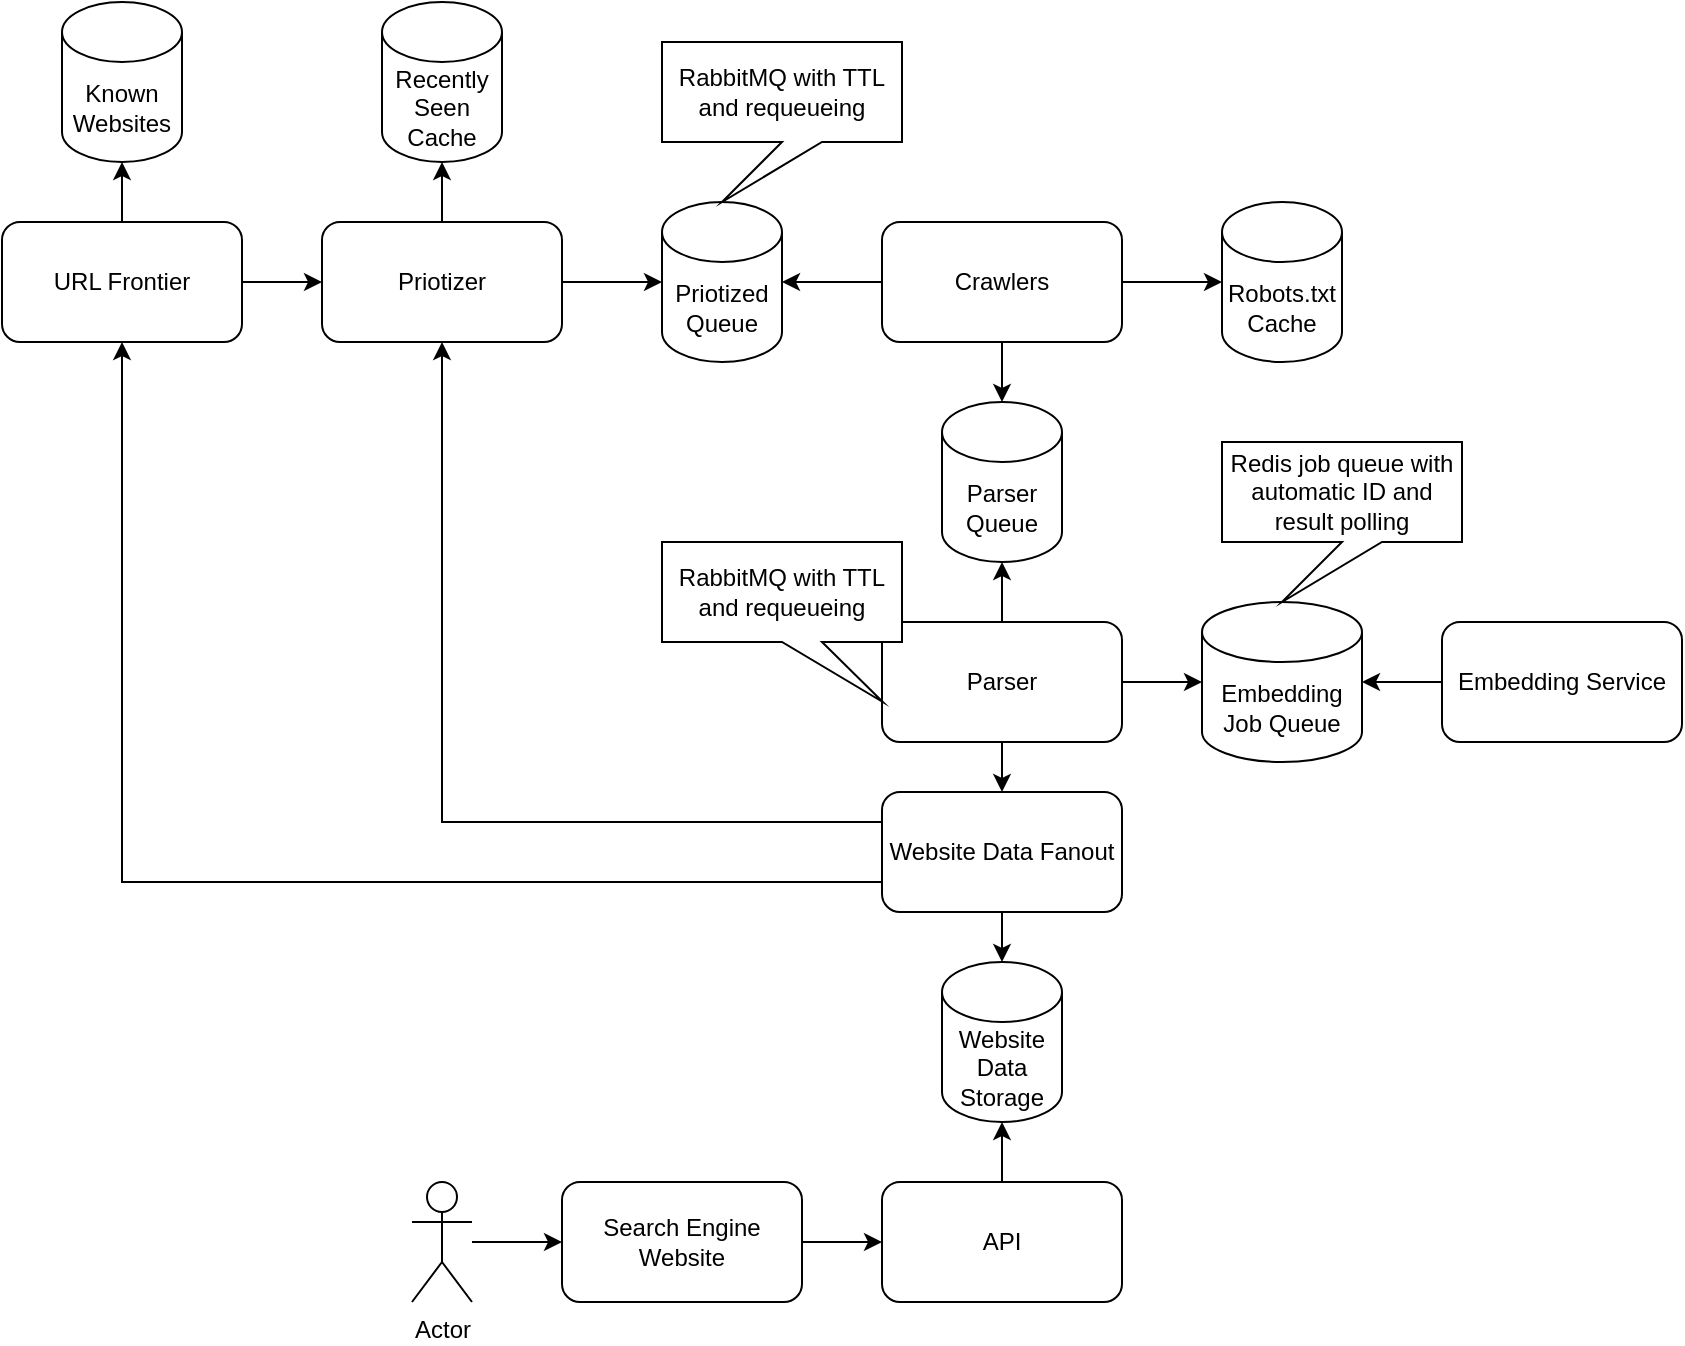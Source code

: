 <mxfile version="28.0.6">
  <diagram name="Seite-1" id="GFAKtvNu6xt8hISohB2g">
    <mxGraphModel dx="1829" dy="708" grid="1" gridSize="10" guides="1" tooltips="1" connect="1" arrows="1" fold="1" page="1" pageScale="1" pageWidth="827" pageHeight="1169" math="0" shadow="0">
      <root>
        <mxCell id="0" />
        <mxCell id="1" parent="0" />
        <mxCell id="Z2FBNdWlQqv_PJyn-Pl6-7" style="edgeStyle=orthogonalEdgeStyle;rounded=0;orthogonalLoop=1;jettySize=auto;html=1;" parent="1" source="Z2FBNdWlQqv_PJyn-Pl6-1" target="Z2FBNdWlQqv_PJyn-Pl6-6" edge="1">
          <mxGeometry relative="1" as="geometry" />
        </mxCell>
        <mxCell id="Z2FBNdWlQqv_PJyn-Pl6-1" value="Crawlers" style="rounded=1;whiteSpace=wrap;html=1;" parent="1" vertex="1">
          <mxGeometry x="400" y="270" width="120" height="60" as="geometry" />
        </mxCell>
        <mxCell id="Z2FBNdWlQqv_PJyn-Pl6-5" style="edgeStyle=orthogonalEdgeStyle;rounded=0;orthogonalLoop=1;jettySize=auto;html=1;" parent="1" source="Z2FBNdWlQqv_PJyn-Pl6-2" target="Z2FBNdWlQqv_PJyn-Pl6-3" edge="1">
          <mxGeometry relative="1" as="geometry" />
        </mxCell>
        <mxCell id="Z2FBNdWlQqv_PJyn-Pl6-2" value="Priotizer" style="rounded=1;whiteSpace=wrap;html=1;" parent="1" vertex="1">
          <mxGeometry x="120" y="270" width="120" height="60" as="geometry" />
        </mxCell>
        <mxCell id="Z2FBNdWlQqv_PJyn-Pl6-3" value="Priotized Queue" style="shape=cylinder3;whiteSpace=wrap;html=1;boundedLbl=1;backgroundOutline=1;size=15;" parent="1" vertex="1">
          <mxGeometry x="290" y="260" width="60" height="80" as="geometry" />
        </mxCell>
        <mxCell id="Z2FBNdWlQqv_PJyn-Pl6-4" style="edgeStyle=orthogonalEdgeStyle;rounded=0;orthogonalLoop=1;jettySize=auto;html=1;entryX=1;entryY=0.5;entryDx=0;entryDy=0;entryPerimeter=0;" parent="1" source="Z2FBNdWlQqv_PJyn-Pl6-1" target="Z2FBNdWlQqv_PJyn-Pl6-3" edge="1">
          <mxGeometry relative="1" as="geometry" />
        </mxCell>
        <mxCell id="Z2FBNdWlQqv_PJyn-Pl6-6" value="Robots.txt&lt;div&gt;Cache&lt;/div&gt;" style="shape=cylinder3;whiteSpace=wrap;html=1;boundedLbl=1;backgroundOutline=1;size=15;" parent="1" vertex="1">
          <mxGeometry x="570" y="260" width="60" height="80" as="geometry" />
        </mxCell>
        <mxCell id="Z2FBNdWlQqv_PJyn-Pl6-8" value="Parser Queue" style="shape=cylinder3;whiteSpace=wrap;html=1;boundedLbl=1;backgroundOutline=1;size=15;" parent="1" vertex="1">
          <mxGeometry x="430" y="360" width="60" height="80" as="geometry" />
        </mxCell>
        <mxCell id="Z2FBNdWlQqv_PJyn-Pl6-9" style="edgeStyle=orthogonalEdgeStyle;rounded=0;orthogonalLoop=1;jettySize=auto;html=1;entryX=0.5;entryY=0;entryDx=0;entryDy=0;entryPerimeter=0;" parent="1" source="Z2FBNdWlQqv_PJyn-Pl6-1" target="Z2FBNdWlQqv_PJyn-Pl6-8" edge="1">
          <mxGeometry relative="1" as="geometry" />
        </mxCell>
        <mxCell id="Z2FBNdWlQqv_PJyn-Pl6-13" style="edgeStyle=orthogonalEdgeStyle;rounded=0;orthogonalLoop=1;jettySize=auto;html=1;" parent="1" source="Z2FBNdWlQqv_PJyn-Pl6-10" target="Z2FBNdWlQqv_PJyn-Pl6-12" edge="1">
          <mxGeometry relative="1" as="geometry" />
        </mxCell>
        <mxCell id="Z2FBNdWlQqv_PJyn-Pl6-10" value="Parser" style="rounded=1;whiteSpace=wrap;html=1;" parent="1" vertex="1">
          <mxGeometry x="400" y="470" width="120" height="60" as="geometry" />
        </mxCell>
        <mxCell id="Z2FBNdWlQqv_PJyn-Pl6-11" style="edgeStyle=orthogonalEdgeStyle;rounded=0;orthogonalLoop=1;jettySize=auto;html=1;entryX=0.5;entryY=1;entryDx=0;entryDy=0;entryPerimeter=0;" parent="1" source="Z2FBNdWlQqv_PJyn-Pl6-10" target="Z2FBNdWlQqv_PJyn-Pl6-8" edge="1">
          <mxGeometry relative="1" as="geometry" />
        </mxCell>
        <mxCell id="Z2FBNdWlQqv_PJyn-Pl6-14" style="edgeStyle=orthogonalEdgeStyle;rounded=0;orthogonalLoop=1;jettySize=auto;html=1;exitX=0;exitY=0.25;exitDx=0;exitDy=0;entryX=0.5;entryY=1;entryDx=0;entryDy=0;" parent="1" source="Z2FBNdWlQqv_PJyn-Pl6-12" target="Z2FBNdWlQqv_PJyn-Pl6-2" edge="1">
          <mxGeometry relative="1" as="geometry" />
        </mxCell>
        <mxCell id="Z2FBNdWlQqv_PJyn-Pl6-20" style="edgeStyle=orthogonalEdgeStyle;rounded=0;orthogonalLoop=1;jettySize=auto;html=1;exitX=0;exitY=0.75;exitDx=0;exitDy=0;entryX=0.5;entryY=1;entryDx=0;entryDy=0;" parent="1" source="Z2FBNdWlQqv_PJyn-Pl6-12" target="Z2FBNdWlQqv_PJyn-Pl6-18" edge="1">
          <mxGeometry relative="1" as="geometry" />
        </mxCell>
        <mxCell id="Z2FBNdWlQqv_PJyn-Pl6-12" value="Website Data Fanout" style="rounded=1;whiteSpace=wrap;html=1;" parent="1" vertex="1">
          <mxGeometry x="400" y="555" width="120" height="60" as="geometry" />
        </mxCell>
        <mxCell id="Z2FBNdWlQqv_PJyn-Pl6-15" value="Recently Seen Cache" style="shape=cylinder3;whiteSpace=wrap;html=1;boundedLbl=1;backgroundOutline=1;size=15;" parent="1" vertex="1">
          <mxGeometry x="150" y="160" width="60" height="80" as="geometry" />
        </mxCell>
        <mxCell id="Z2FBNdWlQqv_PJyn-Pl6-16" style="edgeStyle=orthogonalEdgeStyle;rounded=0;orthogonalLoop=1;jettySize=auto;html=1;entryX=0.5;entryY=1;entryDx=0;entryDy=0;entryPerimeter=0;" parent="1" source="Z2FBNdWlQqv_PJyn-Pl6-2" target="Z2FBNdWlQqv_PJyn-Pl6-15" edge="1">
          <mxGeometry relative="1" as="geometry" />
        </mxCell>
        <mxCell id="Z2FBNdWlQqv_PJyn-Pl6-19" style="edgeStyle=orthogonalEdgeStyle;rounded=0;orthogonalLoop=1;jettySize=auto;html=1;exitX=1;exitY=0.5;exitDx=0;exitDy=0;" parent="1" source="Z2FBNdWlQqv_PJyn-Pl6-18" target="Z2FBNdWlQqv_PJyn-Pl6-2" edge="1">
          <mxGeometry relative="1" as="geometry" />
        </mxCell>
        <mxCell id="Z2FBNdWlQqv_PJyn-Pl6-18" value="URL Frontier" style="rounded=1;whiteSpace=wrap;html=1;" parent="1" vertex="1">
          <mxGeometry x="-40" y="270" width="120" height="60" as="geometry" />
        </mxCell>
        <mxCell id="Z2FBNdWlQqv_PJyn-Pl6-23" value="Known Websites" style="shape=cylinder3;whiteSpace=wrap;html=1;boundedLbl=1;backgroundOutline=1;size=15;" parent="1" vertex="1">
          <mxGeometry x="-10" y="160" width="60" height="80" as="geometry" />
        </mxCell>
        <mxCell id="Z2FBNdWlQqv_PJyn-Pl6-25" style="edgeStyle=orthogonalEdgeStyle;rounded=0;orthogonalLoop=1;jettySize=auto;html=1;exitX=0.5;exitY=0;exitDx=0;exitDy=0;entryX=0.5;entryY=1;entryDx=0;entryDy=0;entryPerimeter=0;" parent="1" source="Z2FBNdWlQqv_PJyn-Pl6-18" target="Z2FBNdWlQqv_PJyn-Pl6-23" edge="1">
          <mxGeometry relative="1" as="geometry" />
        </mxCell>
        <mxCell id="Z2FBNdWlQqv_PJyn-Pl6-27" value="Website Data Storage" style="shape=cylinder3;whiteSpace=wrap;html=1;boundedLbl=1;backgroundOutline=1;size=15;" parent="1" vertex="1">
          <mxGeometry x="430" y="640" width="60" height="80" as="geometry" />
        </mxCell>
        <mxCell id="Z2FBNdWlQqv_PJyn-Pl6-28" style="edgeStyle=orthogonalEdgeStyle;rounded=0;orthogonalLoop=1;jettySize=auto;html=1;entryX=0.5;entryY=0;entryDx=0;entryDy=0;entryPerimeter=0;" parent="1" source="Z2FBNdWlQqv_PJyn-Pl6-12" target="Z2FBNdWlQqv_PJyn-Pl6-27" edge="1">
          <mxGeometry relative="1" as="geometry" />
        </mxCell>
        <mxCell id="Z2FBNdWlQqv_PJyn-Pl6-29" value="API" style="rounded=1;whiteSpace=wrap;html=1;" parent="1" vertex="1">
          <mxGeometry x="400" y="750" width="120" height="60" as="geometry" />
        </mxCell>
        <mxCell id="Z2FBNdWlQqv_PJyn-Pl6-30" style="edgeStyle=orthogonalEdgeStyle;rounded=0;orthogonalLoop=1;jettySize=auto;html=1;entryX=0.5;entryY=1;entryDx=0;entryDy=0;entryPerimeter=0;" parent="1" source="Z2FBNdWlQqv_PJyn-Pl6-29" target="Z2FBNdWlQqv_PJyn-Pl6-27" edge="1">
          <mxGeometry relative="1" as="geometry" />
        </mxCell>
        <mxCell id="Z2FBNdWlQqv_PJyn-Pl6-34" style="edgeStyle=orthogonalEdgeStyle;rounded=0;orthogonalLoop=1;jettySize=auto;html=1;entryX=0;entryY=0.5;entryDx=0;entryDy=0;" parent="1" source="Z2FBNdWlQqv_PJyn-Pl6-31" target="Z2FBNdWlQqv_PJyn-Pl6-32" edge="1">
          <mxGeometry relative="1" as="geometry" />
        </mxCell>
        <mxCell id="Z2FBNdWlQqv_PJyn-Pl6-31" value="Actor" style="shape=umlActor;verticalLabelPosition=bottom;verticalAlign=top;html=1;outlineConnect=0;" parent="1" vertex="1">
          <mxGeometry x="165" y="750" width="30" height="60" as="geometry" />
        </mxCell>
        <mxCell id="Z2FBNdWlQqv_PJyn-Pl6-35" style="edgeStyle=orthogonalEdgeStyle;rounded=0;orthogonalLoop=1;jettySize=auto;html=1;entryX=0;entryY=0.5;entryDx=0;entryDy=0;" parent="1" source="Z2FBNdWlQqv_PJyn-Pl6-32" target="Z2FBNdWlQqv_PJyn-Pl6-29" edge="1">
          <mxGeometry relative="1" as="geometry" />
        </mxCell>
        <mxCell id="Z2FBNdWlQqv_PJyn-Pl6-32" value="Search Engine Website" style="rounded=1;whiteSpace=wrap;html=1;" parent="1" vertex="1">
          <mxGeometry x="240" y="750" width="120" height="60" as="geometry" />
        </mxCell>
        <mxCell id="Pz3O7AcRKbj3xfVu4sac-3" value="Embedding Service" style="rounded=1;whiteSpace=wrap;html=1;" parent="1" vertex="1">
          <mxGeometry x="680" y="470" width="120" height="60" as="geometry" />
        </mxCell>
        <mxCell id="op01WJxRWQ_1JBstUh2Z-4" value="Embedding&lt;div&gt;Job Queue&lt;/div&gt;" style="shape=cylinder3;whiteSpace=wrap;html=1;boundedLbl=1;backgroundOutline=1;size=15;" vertex="1" parent="1">
          <mxGeometry x="560" y="460" width="80" height="80" as="geometry" />
        </mxCell>
        <mxCell id="op01WJxRWQ_1JBstUh2Z-5" style="edgeStyle=orthogonalEdgeStyle;rounded=0;orthogonalLoop=1;jettySize=auto;html=1;entryX=0;entryY=0.5;entryDx=0;entryDy=0;entryPerimeter=0;" edge="1" parent="1" source="Z2FBNdWlQqv_PJyn-Pl6-10" target="op01WJxRWQ_1JBstUh2Z-4">
          <mxGeometry relative="1" as="geometry" />
        </mxCell>
        <mxCell id="op01WJxRWQ_1JBstUh2Z-6" style="edgeStyle=orthogonalEdgeStyle;rounded=0;orthogonalLoop=1;jettySize=auto;html=1;entryX=1;entryY=0.5;entryDx=0;entryDy=0;entryPerimeter=0;" edge="1" parent="1" source="Pz3O7AcRKbj3xfVu4sac-3" target="op01WJxRWQ_1JBstUh2Z-4">
          <mxGeometry relative="1" as="geometry" />
        </mxCell>
        <mxCell id="op01WJxRWQ_1JBstUh2Z-10" value="RabbitMQ with TTL and requeueing" style="shape=callout;whiteSpace=wrap;html=1;perimeter=calloutPerimeter;position2=0.25;" vertex="1" parent="1">
          <mxGeometry x="290" y="180" width="120" height="80" as="geometry" />
        </mxCell>
        <mxCell id="op01WJxRWQ_1JBstUh2Z-11" value="Redis job queue with automatic ID and result polling" style="shape=callout;whiteSpace=wrap;html=1;perimeter=calloutPerimeter;position2=0.25;" vertex="1" parent="1">
          <mxGeometry x="570" y="380" width="120" height="80" as="geometry" />
        </mxCell>
        <mxCell id="op01WJxRWQ_1JBstUh2Z-12" value="RabbitMQ with TTL and requeueing" style="shape=callout;whiteSpace=wrap;html=1;perimeter=calloutPerimeter;position2=0.92;" vertex="1" parent="1">
          <mxGeometry x="290" y="430" width="120" height="80" as="geometry" />
        </mxCell>
      </root>
    </mxGraphModel>
  </diagram>
</mxfile>

